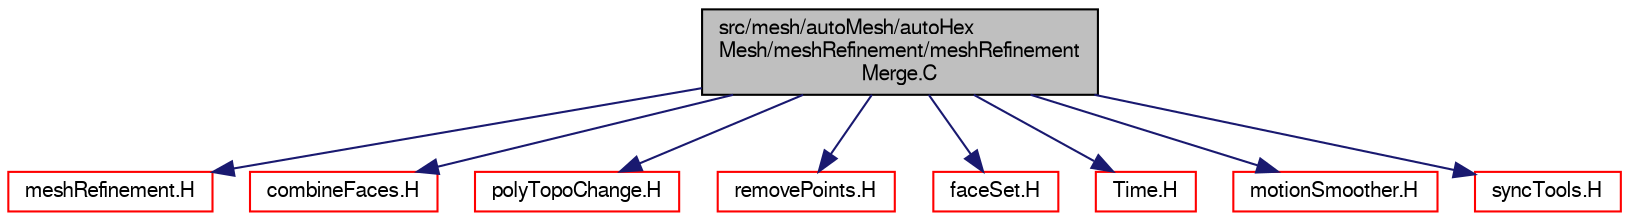 digraph "src/mesh/autoMesh/autoHexMesh/meshRefinement/meshRefinementMerge.C"
{
  bgcolor="transparent";
  edge [fontname="FreeSans",fontsize="10",labelfontname="FreeSans",labelfontsize="10"];
  node [fontname="FreeSans",fontsize="10",shape=record];
  Node0 [label="src/mesh/autoMesh/autoHex\lMesh/meshRefinement/meshRefinement\lMerge.C",height=0.2,width=0.4,color="black", fillcolor="grey75", style="filled", fontcolor="black"];
  Node0 -> Node1 [color="midnightblue",fontsize="10",style="solid",fontname="FreeSans"];
  Node1 [label="meshRefinement.H",height=0.2,width=0.4,color="red",URL="$a06920.html"];
  Node0 -> Node212 [color="midnightblue",fontsize="10",style="solid",fontname="FreeSans"];
  Node212 [label="combineFaces.H",height=0.2,width=0.4,color="red",URL="$a00707.html"];
  Node0 -> Node213 [color="midnightblue",fontsize="10",style="solid",fontname="FreeSans"];
  Node213 [label="polyTopoChange.H",height=0.2,width=0.4,color="red",URL="$a00755.html"];
  Node0 -> Node215 [color="midnightblue",fontsize="10",style="solid",fontname="FreeSans"];
  Node215 [label="removePoints.H",height=0.2,width=0.4,color="red",URL="$a00812.html"];
  Node0 -> Node216 [color="midnightblue",fontsize="10",style="solid",fontname="FreeSans"];
  Node216 [label="faceSet.H",height=0.2,width=0.4,color="red",URL="$a08129.html"];
  Node0 -> Node218 [color="midnightblue",fontsize="10",style="solid",fontname="FreeSans"];
  Node218 [label="Time.H",height=0.2,width=0.4,color="red",URL="$a09311.html"];
  Node0 -> Node252 [color="midnightblue",fontsize="10",style="solid",fontname="FreeSans"];
  Node252 [label="motionSmoother.H",height=0.2,width=0.4,color="red",URL="$a00578.html"];
  Node0 -> Node326 [color="midnightblue",fontsize="10",style="solid",fontname="FreeSans"];
  Node326 [label="syncTools.H",height=0.2,width=0.4,color="red",URL="$a11768.html"];
}

